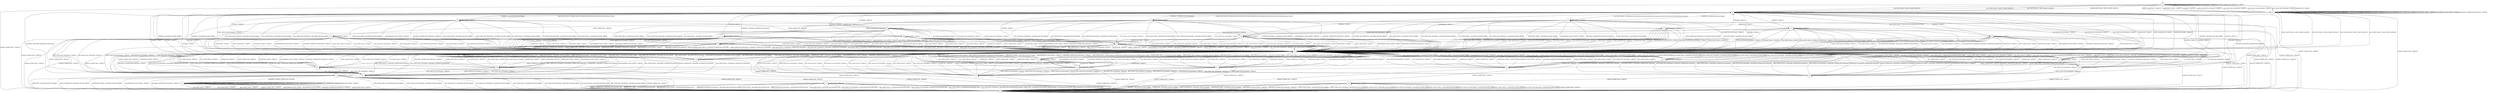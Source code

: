 digraph g {

	s0 [shape="circle" label="s0"];
	s1 [shape="circle" label="s1"];
	s2 [shape="circle" label="s2"];
	s3 [shape="circle" label="s3"];
	s4 [shape="circle" label="s4"];
	s5 [shape="circle" label="s5"];
	s6 [shape="circle" label="s6"];
	s7 [shape="circle" label="s7"];
	s8 [shape="circle" label="s8"];
	s9 [shape="circle" label="s9"];
	s10 [shape="circle" label="s10"];
	s11 [shape="circle" label="s11"];
	s12 [shape="circle" label="s12"];
	s13 [shape="circle" label="s13"];
	s14 [shape="circle" label="s14"];
	s15 [shape="circle" label="s15"];
	s16 [shape="circle" label="s16"];
	s17 [shape="circle" label="s17"];
	s18 [shape="circle" label="s18"];
	s19 [shape="circle" label="s19"];
	s20 [shape="circle" label="s20"];
	s21 [shape="circle" label="s21"];
	s22 [shape="circle" label="s22"];
	s23 [shape="circle" label="s23"];
	s24 [shape="circle" label="s24"];
	s25 [shape="circle" label="s25"];
	s26 [shape="circle" label="s26"];
	s27 [shape="circle" label="s27"];
	s28 [shape="circle" label="s28"];
	s29 [shape="circle" label="s29"];
	s30 [shape="circle" label="s30"];
	s31 [shape="circle" label="s31"];
	s32 [shape="circle" label="s32"];
	s33 [shape="circle" label="s33"];
	s34 [shape="circle" label="s34"];
	s0 -> s1 [label="ECDH_CLIENT_HELLO / HELLO_VERIFY_REQUEST"];
	s0 -> s33 [label="ECDH_CLIENT_KEY_EXCHANGE / TIMEOUT"];
	s0 -> s1 [label="DH_CLIENT_HELLO / HELLO_VERIFY_REQUEST"];
	s0 -> s33 [label="DH_CLIENT_KEY_EXCHANGE / TIMEOUT"];
	s0 -> s1 [label="PSK_CLIENT_HELLO / HELLO_VERIFY_REQUEST"];
	s0 -> s33 [label="PSK_CLIENT_KEY_EXCHANGE / TIMEOUT"];
	s0 -> s1 [label="RSA_CLIENT_HELLO / HELLO_VERIFY_REQUEST"];
	s0 -> s33 [label="RSA_CLIENT_KEY_EXCHANGE / TIMEOUT"];
	s0 -> s3 [label="CHANGE_CIPHER_SPEC / TIMEOUT"];
	s0 -> s0 [label="FINISHED / TIMEOUT"];
	s0 -> s0 [label="APPLICATION / TIMEOUT"];
	s0 -> s33 [label="CERTIFICATE / TIMEOUT"];
	s0 -> s33 [label="EMPTY_CERTIFICATE / TIMEOUT"];
	s0 -> s33 [label="CERTIFICATE_VERIFY / TIMEOUT"];
	s0 -> s0 [label="Alert(WARNING,CLOSE_NOTIFY) / TIMEOUT"];
	s0 -> s0 [label="Alert(FATAL,UNEXPECTED_MESSAGE) / TIMEOUT"];
	s1 -> s9 [label="ECDH_CLIENT_HELLO / SERVER_HELLO,CERTIFICATE,ECDHE_SERVER_KEY_EXCHANGE,CERTIFICATE_REQUEST,SERVER_HELLO_DONE"];
	s1 -> s20 [label="ECDH_CLIENT_KEY_EXCHANGE / TIMEOUT"];
	s1 -> s14 [label="DH_CLIENT_HELLO / SERVER_HELLO,CERTIFICATE,DHE_SERVER_KEY_EXCHANGE,CERTIFICATE_REQUEST,SERVER_HELLO_DONE"];
	s1 -> s20 [label="DH_CLIENT_KEY_EXCHANGE / TIMEOUT"];
	s1 -> s4 [label="PSK_CLIENT_HELLO / SERVER_HELLO,SERVER_HELLO_DONE"];
	s1 -> s20 [label="PSK_CLIENT_KEY_EXCHANGE / TIMEOUT"];
	s1 -> s2 [label="RSA_CLIENT_HELLO / SERVER_HELLO,CERTIFICATE,CERTIFICATE_REQUEST,SERVER_HELLO_DONE"];
	s1 -> s20 [label="RSA_CLIENT_KEY_EXCHANGE / TIMEOUT"];
	s1 -> s3 [label="CHANGE_CIPHER_SPEC / TIMEOUT"];
	s1 -> s1 [label="FINISHED / TIMEOUT"];
	s1 -> s1 [label="APPLICATION / TIMEOUT"];
	s1 -> s20 [label="CERTIFICATE / TIMEOUT"];
	s1 -> s20 [label="EMPTY_CERTIFICATE / TIMEOUT"];
	s1 -> s20 [label="CERTIFICATE_VERIFY / TIMEOUT"];
	s1 -> s1 [label="Alert(WARNING,CLOSE_NOTIFY) / TIMEOUT"];
	s1 -> s1 [label="Alert(FATAL,UNEXPECTED_MESSAGE) / TIMEOUT"];
	s2 -> s20 [label="ECDH_CLIENT_HELLO / Alert(FATAL,DECODE_ERROR)"];
	s2 -> s20 [label="ECDH_CLIENT_KEY_EXCHANGE / Alert(FATAL,DECODE_ERROR)"];
	s2 -> s20 [label="DH_CLIENT_HELLO / Alert(FATAL,DECODE_ERROR)"];
	s2 -> s20 [label="DH_CLIENT_KEY_EXCHANGE / Alert(FATAL,DECODE_ERROR)"];
	s2 -> s20 [label="PSK_CLIENT_HELLO / Alert(FATAL,DECODE_ERROR)"];
	s2 -> s20 [label="PSK_CLIENT_KEY_EXCHANGE / Alert(FATAL,DECODE_ERROR)"];
	s2 -> s20 [label="RSA_CLIENT_HELLO / Alert(FATAL,DECODE_ERROR)"];
	s2 -> s20 [label="RSA_CLIENT_KEY_EXCHANGE / Alert(FATAL,DECODE_ERROR)"];
	s2 -> s3 [label="CHANGE_CIPHER_SPEC / TIMEOUT"];
	s2 -> s1 [label="FINISHED / Alert(FATAL,DECODE_ERROR)"];
	s2 -> s2 [label="APPLICATION / TIMEOUT"];
	s2 -> s6 [label="CERTIFICATE / TIMEOUT"];
	s2 -> s8 [label="EMPTY_CERTIFICATE / TIMEOUT"];
	s2 -> s20 [label="CERTIFICATE_VERIFY / Alert(FATAL,DECODE_ERROR)"];
	s2 -> s20 [label="Alert(WARNING,CLOSE_NOTIFY) / TIMEOUT"];
	s2 -> s20 [label="Alert(FATAL,UNEXPECTED_MESSAGE) / TIMEOUT"];
	s3 -> s3 [label="ECDH_CLIENT_HELLO / TIMEOUT"];
	s3 -> s3 [label="ECDH_CLIENT_KEY_EXCHANGE / TIMEOUT"];
	s3 -> s3 [label="DH_CLIENT_HELLO / TIMEOUT"];
	s3 -> s3 [label="DH_CLIENT_KEY_EXCHANGE / TIMEOUT"];
	s3 -> s3 [label="PSK_CLIENT_HELLO / TIMEOUT"];
	s3 -> s3 [label="PSK_CLIENT_KEY_EXCHANGE / TIMEOUT"];
	s3 -> s3 [label="RSA_CLIENT_HELLO / TIMEOUT"];
	s3 -> s3 [label="RSA_CLIENT_KEY_EXCHANGE / TIMEOUT"];
	s3 -> s3 [label="CHANGE_CIPHER_SPEC / TIMEOUT"];
	s3 -> s3 [label="FINISHED / TIMEOUT"];
	s3 -> s3 [label="APPLICATION / TIMEOUT"];
	s3 -> s3 [label="CERTIFICATE / TIMEOUT"];
	s3 -> s3 [label="EMPTY_CERTIFICATE / TIMEOUT"];
	s3 -> s3 [label="CERTIFICATE_VERIFY / TIMEOUT"];
	s3 -> s3 [label="Alert(WARNING,CLOSE_NOTIFY) / TIMEOUT"];
	s3 -> s3 [label="Alert(FATAL,UNEXPECTED_MESSAGE) / TIMEOUT"];
	s4 -> s20 [label="ECDH_CLIENT_HELLO / TIMEOUT"];
	s4 -> s20 [label="ECDH_CLIENT_KEY_EXCHANGE / TIMEOUT"];
	s4 -> s20 [label="DH_CLIENT_HELLO / TIMEOUT"];
	s4 -> s20 [label="DH_CLIENT_KEY_EXCHANGE / Alert(FATAL,UNKNOWN_PSK_IDENTITY)"];
	s4 -> s20 [label="PSK_CLIENT_HELLO / TIMEOUT"];
	s4 -> s5 [label="PSK_CLIENT_KEY_EXCHANGE / TIMEOUT"];
	s4 -> s20 [label="RSA_CLIENT_HELLO / TIMEOUT"];
	s4 -> s20 [label="RSA_CLIENT_KEY_EXCHANGE / Alert(FATAL,UNKNOWN_PSK_IDENTITY)"];
	s4 -> s3 [label="CHANGE_CIPHER_SPEC / TIMEOUT"];
	s4 -> s1 [label="FINISHED / TIMEOUT"];
	s4 -> s4 [label="APPLICATION / TIMEOUT"];
	s4 -> s20 [label="CERTIFICATE / TIMEOUT"];
	s4 -> s20 [label="EMPTY_CERTIFICATE / TIMEOUT"];
	s4 -> s20 [label="CERTIFICATE_VERIFY / TIMEOUT"];
	s4 -> s20 [label="Alert(WARNING,CLOSE_NOTIFY) / TIMEOUT"];
	s4 -> s20 [label="Alert(FATAL,UNEXPECTED_MESSAGE) / TIMEOUT"];
	s5 -> s20 [label="ECDH_CLIENT_HELLO / Alert(FATAL,UNEXPECTED_MESSAGE)"];
	s5 -> s20 [label="ECDH_CLIENT_KEY_EXCHANGE / Alert(FATAL,UNEXPECTED_MESSAGE)"];
	s5 -> s20 [label="DH_CLIENT_HELLO / Alert(FATAL,UNEXPECTED_MESSAGE)"];
	s5 -> s20 [label="DH_CLIENT_KEY_EXCHANGE / Alert(FATAL,UNEXPECTED_MESSAGE)"];
	s5 -> s20 [label="PSK_CLIENT_HELLO / Alert(FATAL,UNEXPECTED_MESSAGE)"];
	s5 -> s20 [label="PSK_CLIENT_KEY_EXCHANGE / Alert(FATAL,UNEXPECTED_MESSAGE)"];
	s5 -> s20 [label="RSA_CLIENT_HELLO / Alert(FATAL,UNEXPECTED_MESSAGE)"];
	s5 -> s20 [label="RSA_CLIENT_KEY_EXCHANGE / Alert(FATAL,UNEXPECTED_MESSAGE)"];
	s5 -> s11 [label="CHANGE_CIPHER_SPEC / TIMEOUT"];
	s5 -> s1 [label="FINISHED / Alert(FATAL,UNEXPECTED_MESSAGE)"];
	s5 -> s5 [label="APPLICATION / TIMEOUT"];
	s5 -> s20 [label="CERTIFICATE / Alert(FATAL,UNEXPECTED_MESSAGE)"];
	s5 -> s20 [label="EMPTY_CERTIFICATE / Alert(FATAL,UNEXPECTED_MESSAGE)"];
	s5 -> s20 [label="CERTIFICATE_VERIFY / Alert(FATAL,UNEXPECTED_MESSAGE)"];
	s5 -> s20 [label="Alert(WARNING,CLOSE_NOTIFY) / TIMEOUT"];
	s5 -> s20 [label="Alert(FATAL,UNEXPECTED_MESSAGE) / TIMEOUT"];
	s6 -> s20 [label="ECDH_CLIENT_HELLO / TIMEOUT"];
	s6 -> s7 [label="ECDH_CLIENT_KEY_EXCHANGE / TIMEOUT"];
	s6 -> s20 [label="DH_CLIENT_HELLO / TIMEOUT"];
	s6 -> s7 [label="DH_CLIENT_KEY_EXCHANGE / TIMEOUT"];
	s6 -> s20 [label="PSK_CLIENT_HELLO / TIMEOUT"];
	s6 -> s7 [label="PSK_CLIENT_KEY_EXCHANGE / TIMEOUT"];
	s6 -> s20 [label="RSA_CLIENT_HELLO / TIMEOUT"];
	s6 -> s19 [label="RSA_CLIENT_KEY_EXCHANGE / TIMEOUT"];
	s6 -> s3 [label="CHANGE_CIPHER_SPEC / TIMEOUT"];
	s6 -> s1 [label="FINISHED / TIMEOUT"];
	s6 -> s6 [label="APPLICATION / TIMEOUT"];
	s6 -> s20 [label="CERTIFICATE / TIMEOUT"];
	s6 -> s20 [label="EMPTY_CERTIFICATE / TIMEOUT"];
	s6 -> s20 [label="CERTIFICATE_VERIFY / TIMEOUT"];
	s6 -> s20 [label="Alert(WARNING,CLOSE_NOTIFY) / TIMEOUT"];
	s6 -> s20 [label="Alert(FATAL,UNEXPECTED_MESSAGE) / TIMEOUT"];
	s7 -> s20 [label="ECDH_CLIENT_HELLO / TIMEOUT"];
	s7 -> s20 [label="ECDH_CLIENT_KEY_EXCHANGE / TIMEOUT"];
	s7 -> s20 [label="DH_CLIENT_HELLO / TIMEOUT"];
	s7 -> s20 [label="DH_CLIENT_KEY_EXCHANGE / TIMEOUT"];
	s7 -> s20 [label="PSK_CLIENT_HELLO / TIMEOUT"];
	s7 -> s20 [label="PSK_CLIENT_KEY_EXCHANGE / TIMEOUT"];
	s7 -> s20 [label="RSA_CLIENT_HELLO / TIMEOUT"];
	s7 -> s20 [label="RSA_CLIENT_KEY_EXCHANGE / TIMEOUT"];
	s7 -> s3 [label="CHANGE_CIPHER_SPEC / TIMEOUT"];
	s7 -> s1 [label="FINISHED / TIMEOUT"];
	s7 -> s7 [label="APPLICATION / TIMEOUT"];
	s7 -> s20 [label="CERTIFICATE / TIMEOUT"];
	s7 -> s20 [label="EMPTY_CERTIFICATE / TIMEOUT"];
	s7 -> s17 [label="CERTIFICATE_VERIFY / TIMEOUT"];
	s7 -> s20 [label="Alert(WARNING,CLOSE_NOTIFY) / TIMEOUT"];
	s7 -> s20 [label="Alert(FATAL,UNEXPECTED_MESSAGE) / TIMEOUT"];
	s8 -> s20 [label="ECDH_CLIENT_HELLO / TIMEOUT"];
	s8 -> s17 [label="ECDH_CLIENT_KEY_EXCHANGE / TIMEOUT"];
	s8 -> s20 [label="DH_CLIENT_HELLO / TIMEOUT"];
	s8 -> s17 [label="DH_CLIENT_KEY_EXCHANGE / TIMEOUT"];
	s8 -> s20 [label="PSK_CLIENT_HELLO / TIMEOUT"];
	s8 -> s17 [label="PSK_CLIENT_KEY_EXCHANGE / TIMEOUT"];
	s8 -> s20 [label="RSA_CLIENT_HELLO / TIMEOUT"];
	s8 -> s5 [label="RSA_CLIENT_KEY_EXCHANGE / TIMEOUT"];
	s8 -> s3 [label="CHANGE_CIPHER_SPEC / TIMEOUT"];
	s8 -> s1 [label="FINISHED / TIMEOUT"];
	s8 -> s8 [label="APPLICATION / TIMEOUT"];
	s8 -> s20 [label="CERTIFICATE / TIMEOUT"];
	s8 -> s20 [label="EMPTY_CERTIFICATE / TIMEOUT"];
	s8 -> s20 [label="CERTIFICATE_VERIFY / TIMEOUT"];
	s8 -> s20 [label="Alert(WARNING,CLOSE_NOTIFY) / TIMEOUT"];
	s8 -> s20 [label="Alert(FATAL,UNEXPECTED_MESSAGE) / TIMEOUT"];
	s9 -> s20 [label="ECDH_CLIENT_HELLO / Alert(FATAL,DECODE_ERROR)"];
	s9 -> s20 [label="ECDH_CLIENT_KEY_EXCHANGE / Alert(FATAL,DECODE_ERROR)"];
	s9 -> s20 [label="DH_CLIENT_HELLO / Alert(FATAL,DECODE_ERROR)"];
	s9 -> s20 [label="DH_CLIENT_KEY_EXCHANGE / Alert(FATAL,DECODE_ERROR)"];
	s9 -> s20 [label="PSK_CLIENT_HELLO / Alert(FATAL,DECODE_ERROR)"];
	s9 -> s20 [label="PSK_CLIENT_KEY_EXCHANGE / Alert(FATAL,DECODE_ERROR)"];
	s9 -> s20 [label="RSA_CLIENT_HELLO / Alert(FATAL,DECODE_ERROR)"];
	s9 -> s20 [label="RSA_CLIENT_KEY_EXCHANGE / Alert(FATAL,DECODE_ERROR)"];
	s9 -> s3 [label="CHANGE_CIPHER_SPEC / TIMEOUT"];
	s9 -> s1 [label="FINISHED / Alert(FATAL,DECODE_ERROR)"];
	s9 -> s9 [label="APPLICATION / TIMEOUT"];
	s9 -> s10 [label="CERTIFICATE / TIMEOUT"];
	s9 -> s12 [label="EMPTY_CERTIFICATE / TIMEOUT"];
	s9 -> s20 [label="CERTIFICATE_VERIFY / Alert(FATAL,DECODE_ERROR)"];
	s9 -> s20 [label="Alert(WARNING,CLOSE_NOTIFY) / TIMEOUT"];
	s9 -> s20 [label="Alert(FATAL,UNEXPECTED_MESSAGE) / TIMEOUT"];
	s10 -> s20 [label="ECDH_CLIENT_HELLO / TIMEOUT"];
	s10 -> s19 [label="ECDH_CLIENT_KEY_EXCHANGE / TIMEOUT"];
	s10 -> s20 [label="DH_CLIENT_HELLO / TIMEOUT"];
	s10 -> s20 [label="DH_CLIENT_KEY_EXCHANGE / TIMEOUT"];
	s10 -> s20 [label="PSK_CLIENT_HELLO / TIMEOUT"];
	s10 -> s20 [label="PSK_CLIENT_KEY_EXCHANGE / TIMEOUT"];
	s10 -> s20 [label="RSA_CLIENT_HELLO / TIMEOUT"];
	s10 -> s20 [label="RSA_CLIENT_KEY_EXCHANGE / TIMEOUT"];
	s10 -> s3 [label="CHANGE_CIPHER_SPEC / TIMEOUT"];
	s10 -> s1 [label="FINISHED / TIMEOUT"];
	s10 -> s10 [label="APPLICATION / TIMEOUT"];
	s10 -> s20 [label="CERTIFICATE / TIMEOUT"];
	s10 -> s20 [label="EMPTY_CERTIFICATE / TIMEOUT"];
	s10 -> s20 [label="CERTIFICATE_VERIFY / TIMEOUT"];
	s10 -> s20 [label="Alert(WARNING,CLOSE_NOTIFY) / TIMEOUT"];
	s10 -> s20 [label="Alert(FATAL,UNEXPECTED_MESSAGE) / TIMEOUT"];
	s11 -> s3 [label="ECDH_CLIENT_HELLO / Alert(FATAL,DECODE_ERROR)"];
	s11 -> s3 [label="ECDH_CLIENT_KEY_EXCHANGE / Alert(FATAL,DECODE_ERROR)"];
	s11 -> s3 [label="DH_CLIENT_HELLO / Alert(FATAL,DECODE_ERROR)"];
	s11 -> s3 [label="DH_CLIENT_KEY_EXCHANGE / Alert(FATAL,DECODE_ERROR)"];
	s11 -> s3 [label="PSK_CLIENT_HELLO / Alert(FATAL,DECODE_ERROR)"];
	s11 -> s3 [label="PSK_CLIENT_KEY_EXCHANGE / Alert(FATAL,DECODE_ERROR)"];
	s11 -> s3 [label="RSA_CLIENT_HELLO / Alert(FATAL,DECODE_ERROR)"];
	s11 -> s3 [label="RSA_CLIENT_KEY_EXCHANGE / Alert(FATAL,DECODE_ERROR)"];
	s11 -> s3 [label="CHANGE_CIPHER_SPEC / TIMEOUT"];
	s11 -> s13 [label="FINISHED / CHANGE_CIPHER_SPEC,FINISHED"];
	s11 -> s11 [label="APPLICATION / TIMEOUT"];
	s11 -> s3 [label="CERTIFICATE / Alert(FATAL,DECODE_ERROR)"];
	s11 -> s3 [label="EMPTY_CERTIFICATE / Alert(FATAL,DECODE_ERROR)"];
	s11 -> s3 [label="CERTIFICATE_VERIFY / Alert(FATAL,DECODE_ERROR)"];
	s11 -> s3 [label="Alert(WARNING,CLOSE_NOTIFY) / TIMEOUT"];
	s11 -> s3 [label="Alert(FATAL,UNEXPECTED_MESSAGE) / TIMEOUT"];
	s12 -> s20 [label="ECDH_CLIENT_HELLO / TIMEOUT"];
	s12 -> s5 [label="ECDH_CLIENT_KEY_EXCHANGE / TIMEOUT"];
	s12 -> s20 [label="DH_CLIENT_HELLO / TIMEOUT"];
	s12 -> s20 [label="DH_CLIENT_KEY_EXCHANGE / TIMEOUT"];
	s12 -> s20 [label="PSK_CLIENT_HELLO / TIMEOUT"];
	s12 -> s20 [label="PSK_CLIENT_KEY_EXCHANGE / TIMEOUT"];
	s12 -> s20 [label="RSA_CLIENT_HELLO / TIMEOUT"];
	s12 -> s20 [label="RSA_CLIENT_KEY_EXCHANGE / TIMEOUT"];
	s12 -> s3 [label="CHANGE_CIPHER_SPEC / TIMEOUT"];
	s12 -> s1 [label="FINISHED / TIMEOUT"];
	s12 -> s12 [label="APPLICATION / TIMEOUT"];
	s12 -> s20 [label="CERTIFICATE / TIMEOUT"];
	s12 -> s20 [label="EMPTY_CERTIFICATE / TIMEOUT"];
	s12 -> s20 [label="CERTIFICATE_VERIFY / TIMEOUT"];
	s12 -> s20 [label="Alert(WARNING,CLOSE_NOTIFY) / TIMEOUT"];
	s12 -> s20 [label="Alert(FATAL,UNEXPECTED_MESSAGE) / TIMEOUT"];
	s13 -> s3 [label="ECDH_CLIENT_HELLO / TIMEOUT"];
	s13 -> s13 [label="ECDH_CLIENT_KEY_EXCHANGE / TIMEOUT"];
	s13 -> s3 [label="DH_CLIENT_HELLO / TIMEOUT"];
	s13 -> s13 [label="DH_CLIENT_KEY_EXCHANGE / TIMEOUT"];
	s13 -> s3 [label="PSK_CLIENT_HELLO / TIMEOUT"];
	s13 -> s13 [label="PSK_CLIENT_KEY_EXCHANGE / TIMEOUT"];
	s13 -> s3 [label="RSA_CLIENT_HELLO / TIMEOUT"];
	s13 -> s13 [label="RSA_CLIENT_KEY_EXCHANGE / TIMEOUT"];
	s13 -> s3 [label="CHANGE_CIPHER_SPEC / TIMEOUT"];
	s13 -> s13 [label="FINISHED / TIMEOUT"];
	s13 -> s13 [label="APPLICATION / APPLICATION"];
	s13 -> s13 [label="CERTIFICATE / TIMEOUT"];
	s13 -> s13 [label="EMPTY_CERTIFICATE / TIMEOUT"];
	s13 -> s13 [label="CERTIFICATE_VERIFY / TIMEOUT"];
	s13 -> s3 [label="Alert(WARNING,CLOSE_NOTIFY) / Alert(WARNING,CLOSE_NOTIFY)"];
	s13 -> s3 [label="Alert(FATAL,UNEXPECTED_MESSAGE) / TIMEOUT"];
	s14 -> s20 [label="ECDH_CLIENT_HELLO / Alert(FATAL,DECODE_ERROR)"];
	s14 -> s20 [label="ECDH_CLIENT_KEY_EXCHANGE / Alert(FATAL,DECODE_ERROR)"];
	s14 -> s20 [label="DH_CLIENT_HELLO / Alert(FATAL,DECODE_ERROR)"];
	s14 -> s20 [label="DH_CLIENT_KEY_EXCHANGE / Alert(FATAL,DECODE_ERROR)"];
	s14 -> s20 [label="PSK_CLIENT_HELLO / Alert(FATAL,DECODE_ERROR)"];
	s14 -> s20 [label="PSK_CLIENT_KEY_EXCHANGE / Alert(FATAL,DECODE_ERROR)"];
	s14 -> s20 [label="RSA_CLIENT_HELLO / Alert(FATAL,DECODE_ERROR)"];
	s14 -> s20 [label="RSA_CLIENT_KEY_EXCHANGE / Alert(FATAL,DECODE_ERROR)"];
	s14 -> s3 [label="CHANGE_CIPHER_SPEC / TIMEOUT"];
	s14 -> s1 [label="FINISHED / Alert(FATAL,DECODE_ERROR)"];
	s14 -> s14 [label="APPLICATION / TIMEOUT"];
	s14 -> s15 [label="CERTIFICATE / TIMEOUT"];
	s14 -> s16 [label="EMPTY_CERTIFICATE / TIMEOUT"];
	s14 -> s20 [label="CERTIFICATE_VERIFY / Alert(FATAL,DECODE_ERROR)"];
	s14 -> s20 [label="Alert(WARNING,CLOSE_NOTIFY) / TIMEOUT"];
	s14 -> s20 [label="Alert(FATAL,UNEXPECTED_MESSAGE) / TIMEOUT"];
	s15 -> s20 [label="ECDH_CLIENT_HELLO / TIMEOUT"];
	s15 -> s20 [label="ECDH_CLIENT_KEY_EXCHANGE / TIMEOUT"];
	s15 -> s20 [label="DH_CLIENT_HELLO / TIMEOUT"];
	s15 -> s19 [label="DH_CLIENT_KEY_EXCHANGE / TIMEOUT"];
	s15 -> s20 [label="PSK_CLIENT_HELLO / TIMEOUT"];
	s15 -> s7 [label="PSK_CLIENT_KEY_EXCHANGE / TIMEOUT"];
	s15 -> s20 [label="RSA_CLIENT_HELLO / TIMEOUT"];
	s15 -> s7 [label="RSA_CLIENT_KEY_EXCHANGE / TIMEOUT"];
	s15 -> s3 [label="CHANGE_CIPHER_SPEC / TIMEOUT"];
	s15 -> s1 [label="FINISHED / TIMEOUT"];
	s15 -> s15 [label="APPLICATION / TIMEOUT"];
	s15 -> s20 [label="CERTIFICATE / TIMEOUT"];
	s15 -> s20 [label="EMPTY_CERTIFICATE / TIMEOUT"];
	s15 -> s20 [label="CERTIFICATE_VERIFY / TIMEOUT"];
	s15 -> s20 [label="Alert(WARNING,CLOSE_NOTIFY) / TIMEOUT"];
	s15 -> s20 [label="Alert(FATAL,UNEXPECTED_MESSAGE) / TIMEOUT"];
	s16 -> s20 [label="ECDH_CLIENT_HELLO / TIMEOUT"];
	s16 -> s20 [label="ECDH_CLIENT_KEY_EXCHANGE / TIMEOUT"];
	s16 -> s20 [label="DH_CLIENT_HELLO / TIMEOUT"];
	s16 -> s5 [label="DH_CLIENT_KEY_EXCHANGE / TIMEOUT"];
	s16 -> s20 [label="PSK_CLIENT_HELLO / TIMEOUT"];
	s16 -> s17 [label="PSK_CLIENT_KEY_EXCHANGE / TIMEOUT"];
	s16 -> s20 [label="RSA_CLIENT_HELLO / TIMEOUT"];
	s16 -> s17 [label="RSA_CLIENT_KEY_EXCHANGE / TIMEOUT"];
	s16 -> s3 [label="CHANGE_CIPHER_SPEC / TIMEOUT"];
	s16 -> s1 [label="FINISHED / TIMEOUT"];
	s16 -> s16 [label="APPLICATION / TIMEOUT"];
	s16 -> s20 [label="CERTIFICATE / TIMEOUT"];
	s16 -> s20 [label="EMPTY_CERTIFICATE / TIMEOUT"];
	s16 -> s20 [label="CERTIFICATE_VERIFY / TIMEOUT"];
	s16 -> s20 [label="Alert(WARNING,CLOSE_NOTIFY) / TIMEOUT"];
	s16 -> s20 [label="Alert(FATAL,UNEXPECTED_MESSAGE) / TIMEOUT"];
	s17 -> s20 [label="ECDH_CLIENT_HELLO / Alert(FATAL,UNEXPECTED_MESSAGE)"];
	s17 -> s20 [label="ECDH_CLIENT_KEY_EXCHANGE / Alert(FATAL,UNEXPECTED_MESSAGE)"];
	s17 -> s20 [label="DH_CLIENT_HELLO / Alert(FATAL,UNEXPECTED_MESSAGE)"];
	s17 -> s20 [label="DH_CLIENT_KEY_EXCHANGE / Alert(FATAL,UNEXPECTED_MESSAGE)"];
	s17 -> s20 [label="PSK_CLIENT_HELLO / Alert(FATAL,UNEXPECTED_MESSAGE)"];
	s17 -> s20 [label="PSK_CLIENT_KEY_EXCHANGE / Alert(FATAL,UNEXPECTED_MESSAGE)"];
	s17 -> s20 [label="RSA_CLIENT_HELLO / Alert(FATAL,UNEXPECTED_MESSAGE)"];
	s17 -> s20 [label="RSA_CLIENT_KEY_EXCHANGE / Alert(FATAL,UNEXPECTED_MESSAGE)"];
	s17 -> s18 [label="CHANGE_CIPHER_SPEC / TIMEOUT"];
	s17 -> s1 [label="FINISHED / Alert(FATAL,UNEXPECTED_MESSAGE)"];
	s17 -> s17 [label="APPLICATION / TIMEOUT"];
	s17 -> s20 [label="CERTIFICATE / Alert(FATAL,UNEXPECTED_MESSAGE)"];
	s17 -> s20 [label="EMPTY_CERTIFICATE / Alert(FATAL,UNEXPECTED_MESSAGE)"];
	s17 -> s20 [label="CERTIFICATE_VERIFY / Alert(FATAL,UNEXPECTED_MESSAGE)"];
	s17 -> s20 [label="Alert(WARNING,CLOSE_NOTIFY) / TIMEOUT"];
	s17 -> s20 [label="Alert(FATAL,UNEXPECTED_MESSAGE) / TIMEOUT"];
	s18 -> s3 [label="ECDH_CLIENT_HELLO / Alert(FATAL,BAD_RECORD_MAC)"];
	s18 -> s3 [label="ECDH_CLIENT_KEY_EXCHANGE / Alert(FATAL,BAD_RECORD_MAC)"];
	s18 -> s3 [label="DH_CLIENT_HELLO / Alert(FATAL,BAD_RECORD_MAC)"];
	s18 -> s3 [label="DH_CLIENT_KEY_EXCHANGE / Alert(FATAL,BAD_RECORD_MAC)"];
	s18 -> s3 [label="PSK_CLIENT_HELLO / Alert(FATAL,BAD_RECORD_MAC)"];
	s18 -> s3 [label="PSK_CLIENT_KEY_EXCHANGE / Alert(FATAL,BAD_RECORD_MAC)"];
	s18 -> s3 [label="RSA_CLIENT_HELLO / Alert(FATAL,BAD_RECORD_MAC)"];
	s18 -> s3 [label="RSA_CLIENT_KEY_EXCHANGE / Alert(FATAL,BAD_RECORD_MAC)"];
	s18 -> s3 [label="CHANGE_CIPHER_SPEC / Alert(FATAL,BAD_RECORD_MAC)"];
	s18 -> s3 [label="FINISHED / Alert(FATAL,BAD_RECORD_MAC)"];
	s18 -> s18 [label="APPLICATION / TIMEOUT"];
	s18 -> s3 [label="CERTIFICATE / Alert(FATAL,BAD_RECORD_MAC)"];
	s18 -> s3 [label="EMPTY_CERTIFICATE / Alert(FATAL,BAD_RECORD_MAC)"];
	s18 -> s3 [label="CERTIFICATE_VERIFY / Alert(FATAL,BAD_RECORD_MAC)"];
	s18 -> s3 [label="Alert(WARNING,CLOSE_NOTIFY) / Alert(FATAL,BAD_RECORD_MAC)"];
	s18 -> s3 [label="Alert(FATAL,UNEXPECTED_MESSAGE) / Alert(FATAL,BAD_RECORD_MAC)"];
	s19 -> s20 [label="ECDH_CLIENT_HELLO / TIMEOUT"];
	s19 -> s20 [label="ECDH_CLIENT_KEY_EXCHANGE / TIMEOUT"];
	s19 -> s20 [label="DH_CLIENT_HELLO / TIMEOUT"];
	s19 -> s20 [label="DH_CLIENT_KEY_EXCHANGE / TIMEOUT"];
	s19 -> s20 [label="PSK_CLIENT_HELLO / TIMEOUT"];
	s19 -> s20 [label="PSK_CLIENT_KEY_EXCHANGE / TIMEOUT"];
	s19 -> s20 [label="RSA_CLIENT_HELLO / TIMEOUT"];
	s19 -> s20 [label="RSA_CLIENT_KEY_EXCHANGE / TIMEOUT"];
	s19 -> s3 [label="CHANGE_CIPHER_SPEC / TIMEOUT"];
	s19 -> s1 [label="FINISHED / TIMEOUT"];
	s19 -> s19 [label="APPLICATION / TIMEOUT"];
	s19 -> s20 [label="CERTIFICATE / TIMEOUT"];
	s19 -> s20 [label="EMPTY_CERTIFICATE / TIMEOUT"];
	s19 -> s5 [label="CERTIFICATE_VERIFY / TIMEOUT"];
	s19 -> s20 [label="Alert(WARNING,CLOSE_NOTIFY) / TIMEOUT"];
	s19 -> s20 [label="Alert(FATAL,UNEXPECTED_MESSAGE) / TIMEOUT"];
	s20 -> s24 [label="ECDH_CLIENT_HELLO / SERVER_HELLO,CERTIFICATE,ECDHE_SERVER_KEY_EXCHANGE,CERTIFICATE_REQUEST,SERVER_HELLO_DONE"];
	s20 -> s20 [label="ECDH_CLIENT_KEY_EXCHANGE / TIMEOUT"];
	s20 -> s26 [label="DH_CLIENT_HELLO / SERVER_HELLO,CERTIFICATE,DHE_SERVER_KEY_EXCHANGE,CERTIFICATE_REQUEST,SERVER_HELLO_DONE"];
	s20 -> s20 [label="DH_CLIENT_KEY_EXCHANGE / TIMEOUT"];
	s20 -> s34 [label="PSK_CLIENT_HELLO / SERVER_HELLO,SERVER_HELLO_DONE"];
	s20 -> s20 [label="PSK_CLIENT_KEY_EXCHANGE / TIMEOUT"];
	s20 -> s21 [label="RSA_CLIENT_HELLO / SERVER_HELLO,CERTIFICATE,CERTIFICATE_REQUEST,SERVER_HELLO_DONE"];
	s20 -> s20 [label="RSA_CLIENT_KEY_EXCHANGE / TIMEOUT"];
	s20 -> s3 [label="CHANGE_CIPHER_SPEC / TIMEOUT"];
	s20 -> s1 [label="FINISHED / TIMEOUT"];
	s20 -> s20 [label="APPLICATION / TIMEOUT"];
	s20 -> s20 [label="CERTIFICATE / TIMEOUT"];
	s20 -> s20 [label="EMPTY_CERTIFICATE / TIMEOUT"];
	s20 -> s20 [label="CERTIFICATE_VERIFY / TIMEOUT"];
	s20 -> s20 [label="Alert(WARNING,CLOSE_NOTIFY) / TIMEOUT"];
	s20 -> s20 [label="Alert(FATAL,UNEXPECTED_MESSAGE) / TIMEOUT"];
	s21 -> s20 [label="ECDH_CLIENT_HELLO / Alert(FATAL,DECODE_ERROR)"];
	s21 -> s20 [label="ECDH_CLIENT_KEY_EXCHANGE / Alert(FATAL,DECODE_ERROR)"];
	s21 -> s20 [label="DH_CLIENT_HELLO / Alert(FATAL,DECODE_ERROR)"];
	s21 -> s20 [label="DH_CLIENT_KEY_EXCHANGE / Alert(FATAL,DECODE_ERROR)"];
	s21 -> s20 [label="PSK_CLIENT_HELLO / Alert(FATAL,DECODE_ERROR)"];
	s21 -> s20 [label="PSK_CLIENT_KEY_EXCHANGE / Alert(FATAL,DECODE_ERROR)"];
	s21 -> s20 [label="RSA_CLIENT_HELLO / Alert(FATAL,DECODE_ERROR)"];
	s21 -> s20 [label="RSA_CLIENT_KEY_EXCHANGE / Alert(FATAL,DECODE_ERROR)"];
	s21 -> s3 [label="CHANGE_CIPHER_SPEC / TIMEOUT"];
	s21 -> s1 [label="FINISHED / Alert(FATAL,DECODE_ERROR)"];
	s21 -> s21 [label="APPLICATION / TIMEOUT"];
	s21 -> s22 [label="CERTIFICATE / TIMEOUT"];
	s21 -> s28 [label="EMPTY_CERTIFICATE / TIMEOUT"];
	s21 -> s20 [label="CERTIFICATE_VERIFY / Alert(FATAL,DECODE_ERROR)"];
	s21 -> s20 [label="Alert(WARNING,CLOSE_NOTIFY) / TIMEOUT"];
	s21 -> s20 [label="Alert(FATAL,UNEXPECTED_MESSAGE) / TIMEOUT"];
	s22 -> s20 [label="ECDH_CLIENT_HELLO / TIMEOUT"];
	s22 -> s23 [label="ECDH_CLIENT_KEY_EXCHANGE / TIMEOUT"];
	s22 -> s20 [label="DH_CLIENT_HELLO / TIMEOUT"];
	s22 -> s23 [label="DH_CLIENT_KEY_EXCHANGE / TIMEOUT"];
	s22 -> s20 [label="PSK_CLIENT_HELLO / TIMEOUT"];
	s22 -> s23 [label="PSK_CLIENT_KEY_EXCHANGE / TIMEOUT"];
	s22 -> s20 [label="RSA_CLIENT_HELLO / TIMEOUT"];
	s22 -> s23 [label="RSA_CLIENT_KEY_EXCHANGE / TIMEOUT"];
	s22 -> s3 [label="CHANGE_CIPHER_SPEC / TIMEOUT"];
	s22 -> s1 [label="FINISHED / TIMEOUT"];
	s22 -> s22 [label="APPLICATION / TIMEOUT"];
	s22 -> s20 [label="CERTIFICATE / TIMEOUT"];
	s22 -> s20 [label="EMPTY_CERTIFICATE / TIMEOUT"];
	s22 -> s20 [label="CERTIFICATE_VERIFY / TIMEOUT"];
	s22 -> s20 [label="Alert(WARNING,CLOSE_NOTIFY) / TIMEOUT"];
	s22 -> s20 [label="Alert(FATAL,UNEXPECTED_MESSAGE) / TIMEOUT"];
	s23 -> s20 [label="ECDH_CLIENT_HELLO / TIMEOUT"];
	s23 -> s20 [label="ECDH_CLIENT_KEY_EXCHANGE / TIMEOUT"];
	s23 -> s20 [label="DH_CLIENT_HELLO / TIMEOUT"];
	s23 -> s20 [label="DH_CLIENT_KEY_EXCHANGE / TIMEOUT"];
	s23 -> s20 [label="PSK_CLIENT_HELLO / TIMEOUT"];
	s23 -> s20 [label="PSK_CLIENT_KEY_EXCHANGE / TIMEOUT"];
	s23 -> s20 [label="RSA_CLIENT_HELLO / TIMEOUT"];
	s23 -> s20 [label="RSA_CLIENT_KEY_EXCHANGE / TIMEOUT"];
	s23 -> s3 [label="CHANGE_CIPHER_SPEC / TIMEOUT"];
	s23 -> s1 [label="FINISHED / TIMEOUT"];
	s23 -> s23 [label="APPLICATION / TIMEOUT"];
	s23 -> s20 [label="CERTIFICATE / TIMEOUT"];
	s23 -> s20 [label="EMPTY_CERTIFICATE / TIMEOUT"];
	s23 -> s20 [label="CERTIFICATE_VERIFY / TIMEOUT"];
	s23 -> s20 [label="Alert(WARNING,CLOSE_NOTIFY) / TIMEOUT"];
	s23 -> s20 [label="Alert(FATAL,UNEXPECTED_MESSAGE) / TIMEOUT"];
	s24 -> s20 [label="ECDH_CLIENT_HELLO / Alert(FATAL,DECODE_ERROR)"];
	s24 -> s20 [label="ECDH_CLIENT_KEY_EXCHANGE / Alert(FATAL,DECODE_ERROR)"];
	s24 -> s20 [label="DH_CLIENT_HELLO / Alert(FATAL,DECODE_ERROR)"];
	s24 -> s20 [label="DH_CLIENT_KEY_EXCHANGE / Alert(FATAL,DECODE_ERROR)"];
	s24 -> s20 [label="PSK_CLIENT_HELLO / Alert(FATAL,DECODE_ERROR)"];
	s24 -> s20 [label="PSK_CLIENT_KEY_EXCHANGE / Alert(FATAL,DECODE_ERROR)"];
	s24 -> s20 [label="RSA_CLIENT_HELLO / Alert(FATAL,DECODE_ERROR)"];
	s24 -> s20 [label="RSA_CLIENT_KEY_EXCHANGE / Alert(FATAL,DECODE_ERROR)"];
	s24 -> s3 [label="CHANGE_CIPHER_SPEC / TIMEOUT"];
	s24 -> s1 [label="FINISHED / Alert(FATAL,DECODE_ERROR)"];
	s24 -> s24 [label="APPLICATION / TIMEOUT"];
	s24 -> s25 [label="CERTIFICATE / TIMEOUT"];
	s24 -> s32 [label="EMPTY_CERTIFICATE / TIMEOUT"];
	s24 -> s20 [label="CERTIFICATE_VERIFY / Alert(FATAL,DECODE_ERROR)"];
	s24 -> s20 [label="Alert(WARNING,CLOSE_NOTIFY) / TIMEOUT"];
	s24 -> s20 [label="Alert(FATAL,UNEXPECTED_MESSAGE) / TIMEOUT"];
	s25 -> s20 [label="ECDH_CLIENT_HELLO / TIMEOUT"];
	s25 -> s23 [label="ECDH_CLIENT_KEY_EXCHANGE / TIMEOUT"];
	s25 -> s20 [label="DH_CLIENT_HELLO / TIMEOUT"];
	s25 -> s20 [label="DH_CLIENT_KEY_EXCHANGE / TIMEOUT"];
	s25 -> s20 [label="PSK_CLIENT_HELLO / TIMEOUT"];
	s25 -> s20 [label="PSK_CLIENT_KEY_EXCHANGE / TIMEOUT"];
	s25 -> s20 [label="RSA_CLIENT_HELLO / TIMEOUT"];
	s25 -> s20 [label="RSA_CLIENT_KEY_EXCHANGE / TIMEOUT"];
	s25 -> s3 [label="CHANGE_CIPHER_SPEC / TIMEOUT"];
	s25 -> s1 [label="FINISHED / TIMEOUT"];
	s25 -> s25 [label="APPLICATION / TIMEOUT"];
	s25 -> s20 [label="CERTIFICATE / TIMEOUT"];
	s25 -> s20 [label="EMPTY_CERTIFICATE / TIMEOUT"];
	s25 -> s20 [label="CERTIFICATE_VERIFY / TIMEOUT"];
	s25 -> s20 [label="Alert(WARNING,CLOSE_NOTIFY) / TIMEOUT"];
	s25 -> s20 [label="Alert(FATAL,UNEXPECTED_MESSAGE) / TIMEOUT"];
	s26 -> s20 [label="ECDH_CLIENT_HELLO / Alert(FATAL,DECODE_ERROR)"];
	s26 -> s20 [label="ECDH_CLIENT_KEY_EXCHANGE / Alert(FATAL,DECODE_ERROR)"];
	s26 -> s20 [label="DH_CLIENT_HELLO / Alert(FATAL,DECODE_ERROR)"];
	s26 -> s20 [label="DH_CLIENT_KEY_EXCHANGE / Alert(FATAL,DECODE_ERROR)"];
	s26 -> s20 [label="PSK_CLIENT_HELLO / Alert(FATAL,DECODE_ERROR)"];
	s26 -> s20 [label="PSK_CLIENT_KEY_EXCHANGE / Alert(FATAL,DECODE_ERROR)"];
	s26 -> s20 [label="RSA_CLIENT_HELLO / Alert(FATAL,DECODE_ERROR)"];
	s26 -> s20 [label="RSA_CLIENT_KEY_EXCHANGE / Alert(FATAL,DECODE_ERROR)"];
	s26 -> s3 [label="CHANGE_CIPHER_SPEC / TIMEOUT"];
	s26 -> s1 [label="FINISHED / Alert(FATAL,DECODE_ERROR)"];
	s26 -> s26 [label="APPLICATION / TIMEOUT"];
	s26 -> s27 [label="CERTIFICATE / TIMEOUT"];
	s26 -> s31 [label="EMPTY_CERTIFICATE / TIMEOUT"];
	s26 -> s20 [label="CERTIFICATE_VERIFY / Alert(FATAL,DECODE_ERROR)"];
	s26 -> s20 [label="Alert(WARNING,CLOSE_NOTIFY) / TIMEOUT"];
	s26 -> s20 [label="Alert(FATAL,UNEXPECTED_MESSAGE) / TIMEOUT"];
	s27 -> s20 [label="ECDH_CLIENT_HELLO / TIMEOUT"];
	s27 -> s20 [label="ECDH_CLIENT_KEY_EXCHANGE / TIMEOUT"];
	s27 -> s20 [label="DH_CLIENT_HELLO / TIMEOUT"];
	s27 -> s23 [label="DH_CLIENT_KEY_EXCHANGE / TIMEOUT"];
	s27 -> s20 [label="PSK_CLIENT_HELLO / TIMEOUT"];
	s27 -> s23 [label="PSK_CLIENT_KEY_EXCHANGE / TIMEOUT"];
	s27 -> s20 [label="RSA_CLIENT_HELLO / TIMEOUT"];
	s27 -> s23 [label="RSA_CLIENT_KEY_EXCHANGE / TIMEOUT"];
	s27 -> s3 [label="CHANGE_CIPHER_SPEC / TIMEOUT"];
	s27 -> s1 [label="FINISHED / TIMEOUT"];
	s27 -> s27 [label="APPLICATION / TIMEOUT"];
	s27 -> s20 [label="CERTIFICATE / TIMEOUT"];
	s27 -> s20 [label="EMPTY_CERTIFICATE / TIMEOUT"];
	s27 -> s20 [label="CERTIFICATE_VERIFY / TIMEOUT"];
	s27 -> s20 [label="Alert(WARNING,CLOSE_NOTIFY) / TIMEOUT"];
	s27 -> s20 [label="Alert(FATAL,UNEXPECTED_MESSAGE) / TIMEOUT"];
	s28 -> s20 [label="ECDH_CLIENT_HELLO / TIMEOUT"];
	s28 -> s17 [label="ECDH_CLIENT_KEY_EXCHANGE / TIMEOUT"];
	s28 -> s20 [label="DH_CLIENT_HELLO / TIMEOUT"];
	s28 -> s17 [label="DH_CLIENT_KEY_EXCHANGE / TIMEOUT"];
	s28 -> s20 [label="PSK_CLIENT_HELLO / TIMEOUT"];
	s28 -> s17 [label="PSK_CLIENT_KEY_EXCHANGE / TIMEOUT"];
	s28 -> s20 [label="RSA_CLIENT_HELLO / TIMEOUT"];
	s28 -> s29 [label="RSA_CLIENT_KEY_EXCHANGE / TIMEOUT"];
	s28 -> s3 [label="CHANGE_CIPHER_SPEC / TIMEOUT"];
	s28 -> s1 [label="FINISHED / TIMEOUT"];
	s28 -> s28 [label="APPLICATION / TIMEOUT"];
	s28 -> s20 [label="CERTIFICATE / TIMEOUT"];
	s28 -> s20 [label="EMPTY_CERTIFICATE / TIMEOUT"];
	s28 -> s20 [label="CERTIFICATE_VERIFY / TIMEOUT"];
	s28 -> s20 [label="Alert(WARNING,CLOSE_NOTIFY) / TIMEOUT"];
	s28 -> s20 [label="Alert(FATAL,UNEXPECTED_MESSAGE) / TIMEOUT"];
	s29 -> s20 [label="ECDH_CLIENT_HELLO / Alert(FATAL,UNEXPECTED_MESSAGE)"];
	s29 -> s20 [label="ECDH_CLIENT_KEY_EXCHANGE / Alert(FATAL,UNEXPECTED_MESSAGE)"];
	s29 -> s20 [label="DH_CLIENT_HELLO / Alert(FATAL,UNEXPECTED_MESSAGE)"];
	s29 -> s20 [label="DH_CLIENT_KEY_EXCHANGE / Alert(FATAL,UNEXPECTED_MESSAGE)"];
	s29 -> s20 [label="PSK_CLIENT_HELLO / Alert(FATAL,UNEXPECTED_MESSAGE)"];
	s29 -> s20 [label="PSK_CLIENT_KEY_EXCHANGE / Alert(FATAL,UNEXPECTED_MESSAGE)"];
	s29 -> s20 [label="RSA_CLIENT_HELLO / Alert(FATAL,UNEXPECTED_MESSAGE)"];
	s29 -> s20 [label="RSA_CLIENT_KEY_EXCHANGE / Alert(FATAL,UNEXPECTED_MESSAGE)"];
	s29 -> s30 [label="CHANGE_CIPHER_SPEC / TIMEOUT"];
	s29 -> s1 [label="FINISHED / Alert(FATAL,UNEXPECTED_MESSAGE)"];
	s29 -> s29 [label="APPLICATION / TIMEOUT"];
	s29 -> s20 [label="CERTIFICATE / Alert(FATAL,UNEXPECTED_MESSAGE)"];
	s29 -> s20 [label="EMPTY_CERTIFICATE / Alert(FATAL,UNEXPECTED_MESSAGE)"];
	s29 -> s20 [label="CERTIFICATE_VERIFY / Alert(FATAL,UNEXPECTED_MESSAGE)"];
	s29 -> s20 [label="Alert(WARNING,CLOSE_NOTIFY) / TIMEOUT"];
	s29 -> s20 [label="Alert(FATAL,UNEXPECTED_MESSAGE) / TIMEOUT"];
	s30 -> s3 [label="ECDH_CLIENT_HELLO / Alert(FATAL,DECODE_ERROR)"];
	s30 -> s3 [label="ECDH_CLIENT_KEY_EXCHANGE / Alert(FATAL,DECODE_ERROR)"];
	s30 -> s3 [label="DH_CLIENT_HELLO / Alert(FATAL,DECODE_ERROR)"];
	s30 -> s3 [label="DH_CLIENT_KEY_EXCHANGE / Alert(FATAL,DECODE_ERROR)"];
	s30 -> s3 [label="PSK_CLIENT_HELLO / Alert(FATAL,DECODE_ERROR)"];
	s30 -> s3 [label="PSK_CLIENT_KEY_EXCHANGE / Alert(FATAL,DECODE_ERROR)"];
	s30 -> s3 [label="RSA_CLIENT_HELLO / Alert(FATAL,DECODE_ERROR)"];
	s30 -> s3 [label="RSA_CLIENT_KEY_EXCHANGE / Alert(FATAL,DECODE_ERROR)"];
	s30 -> s3 [label="CHANGE_CIPHER_SPEC / TIMEOUT"];
	s30 -> s3 [label="FINISHED / Alert(FATAL,DECODE_ERROR)"];
	s30 -> s30 [label="APPLICATION / TIMEOUT"];
	s30 -> s3 [label="CERTIFICATE / Alert(FATAL,DECODE_ERROR)"];
	s30 -> s3 [label="EMPTY_CERTIFICATE / Alert(FATAL,DECODE_ERROR)"];
	s30 -> s3 [label="CERTIFICATE_VERIFY / Alert(FATAL,DECODE_ERROR)"];
	s30 -> s3 [label="Alert(WARNING,CLOSE_NOTIFY) / TIMEOUT"];
	s30 -> s3 [label="Alert(FATAL,UNEXPECTED_MESSAGE) / TIMEOUT"];
	s31 -> s20 [label="ECDH_CLIENT_HELLO / TIMEOUT"];
	s31 -> s20 [label="ECDH_CLIENT_KEY_EXCHANGE / TIMEOUT"];
	s31 -> s20 [label="DH_CLIENT_HELLO / TIMEOUT"];
	s31 -> s29 [label="DH_CLIENT_KEY_EXCHANGE / TIMEOUT"];
	s31 -> s20 [label="PSK_CLIENT_HELLO / TIMEOUT"];
	s31 -> s17 [label="PSK_CLIENT_KEY_EXCHANGE / TIMEOUT"];
	s31 -> s20 [label="RSA_CLIENT_HELLO / TIMEOUT"];
	s31 -> s17 [label="RSA_CLIENT_KEY_EXCHANGE / TIMEOUT"];
	s31 -> s3 [label="CHANGE_CIPHER_SPEC / TIMEOUT"];
	s31 -> s1 [label="FINISHED / TIMEOUT"];
	s31 -> s31 [label="APPLICATION / TIMEOUT"];
	s31 -> s20 [label="CERTIFICATE / TIMEOUT"];
	s31 -> s20 [label="EMPTY_CERTIFICATE / TIMEOUT"];
	s31 -> s20 [label="CERTIFICATE_VERIFY / TIMEOUT"];
	s31 -> s20 [label="Alert(WARNING,CLOSE_NOTIFY) / TIMEOUT"];
	s31 -> s20 [label="Alert(FATAL,UNEXPECTED_MESSAGE) / TIMEOUT"];
	s32 -> s20 [label="ECDH_CLIENT_HELLO / TIMEOUT"];
	s32 -> s29 [label="ECDH_CLIENT_KEY_EXCHANGE / TIMEOUT"];
	s32 -> s20 [label="DH_CLIENT_HELLO / TIMEOUT"];
	s32 -> s20 [label="DH_CLIENT_KEY_EXCHANGE / TIMEOUT"];
	s32 -> s20 [label="PSK_CLIENT_HELLO / TIMEOUT"];
	s32 -> s20 [label="PSK_CLIENT_KEY_EXCHANGE / TIMEOUT"];
	s32 -> s20 [label="RSA_CLIENT_HELLO / TIMEOUT"];
	s32 -> s20 [label="RSA_CLIENT_KEY_EXCHANGE / TIMEOUT"];
	s32 -> s3 [label="CHANGE_CIPHER_SPEC / TIMEOUT"];
	s32 -> s1 [label="FINISHED / TIMEOUT"];
	s32 -> s32 [label="APPLICATION / TIMEOUT"];
	s32 -> s20 [label="CERTIFICATE / TIMEOUT"];
	s32 -> s20 [label="EMPTY_CERTIFICATE / TIMEOUT"];
	s32 -> s20 [label="CERTIFICATE_VERIFY / TIMEOUT"];
	s32 -> s20 [label="Alert(WARNING,CLOSE_NOTIFY) / TIMEOUT"];
	s32 -> s20 [label="Alert(FATAL,UNEXPECTED_MESSAGE) / TIMEOUT"];
	s33 -> s20 [label="ECDH_CLIENT_HELLO / HELLO_VERIFY_REQUEST"];
	s33 -> s33 [label="ECDH_CLIENT_KEY_EXCHANGE / TIMEOUT"];
	s33 -> s20 [label="DH_CLIENT_HELLO / HELLO_VERIFY_REQUEST"];
	s33 -> s33 [label="DH_CLIENT_KEY_EXCHANGE / TIMEOUT"];
	s33 -> s20 [label="PSK_CLIENT_HELLO / HELLO_VERIFY_REQUEST"];
	s33 -> s33 [label="PSK_CLIENT_KEY_EXCHANGE / TIMEOUT"];
	s33 -> s20 [label="RSA_CLIENT_HELLO / HELLO_VERIFY_REQUEST"];
	s33 -> s33 [label="RSA_CLIENT_KEY_EXCHANGE / TIMEOUT"];
	s33 -> s3 [label="CHANGE_CIPHER_SPEC / TIMEOUT"];
	s33 -> s0 [label="FINISHED / TIMEOUT"];
	s33 -> s33 [label="APPLICATION / TIMEOUT"];
	s33 -> s33 [label="CERTIFICATE / TIMEOUT"];
	s33 -> s33 [label="EMPTY_CERTIFICATE / TIMEOUT"];
	s33 -> s33 [label="CERTIFICATE_VERIFY / TIMEOUT"];
	s33 -> s33 [label="Alert(WARNING,CLOSE_NOTIFY) / TIMEOUT"];
	s33 -> s33 [label="Alert(FATAL,UNEXPECTED_MESSAGE) / TIMEOUT"];
	s34 -> s20 [label="ECDH_CLIENT_HELLO / TIMEOUT"];
	s34 -> s20 [label="ECDH_CLIENT_KEY_EXCHANGE / TIMEOUT"];
	s34 -> s20 [label="DH_CLIENT_HELLO / TIMEOUT"];
	s34 -> s20 [label="DH_CLIENT_KEY_EXCHANGE / Alert(FATAL,UNKNOWN_PSK_IDENTITY)"];
	s34 -> s20 [label="PSK_CLIENT_HELLO / TIMEOUT"];
	s34 -> s29 [label="PSK_CLIENT_KEY_EXCHANGE / TIMEOUT"];
	s34 -> s20 [label="RSA_CLIENT_HELLO / TIMEOUT"];
	s34 -> s20 [label="RSA_CLIENT_KEY_EXCHANGE / Alert(FATAL,UNKNOWN_PSK_IDENTITY)"];
	s34 -> s3 [label="CHANGE_CIPHER_SPEC / TIMEOUT"];
	s34 -> s1 [label="FINISHED / TIMEOUT"];
	s34 -> s34 [label="APPLICATION / TIMEOUT"];
	s34 -> s20 [label="CERTIFICATE / TIMEOUT"];
	s34 -> s20 [label="EMPTY_CERTIFICATE / TIMEOUT"];
	s34 -> s20 [label="CERTIFICATE_VERIFY / TIMEOUT"];
	s34 -> s20 [label="Alert(WARNING,CLOSE_NOTIFY) / TIMEOUT"];
	s34 -> s20 [label="Alert(FATAL,UNEXPECTED_MESSAGE) / TIMEOUT"];

__start0 [label="" shape="none" width="0" height="0"];
__start0 -> s0;

}
